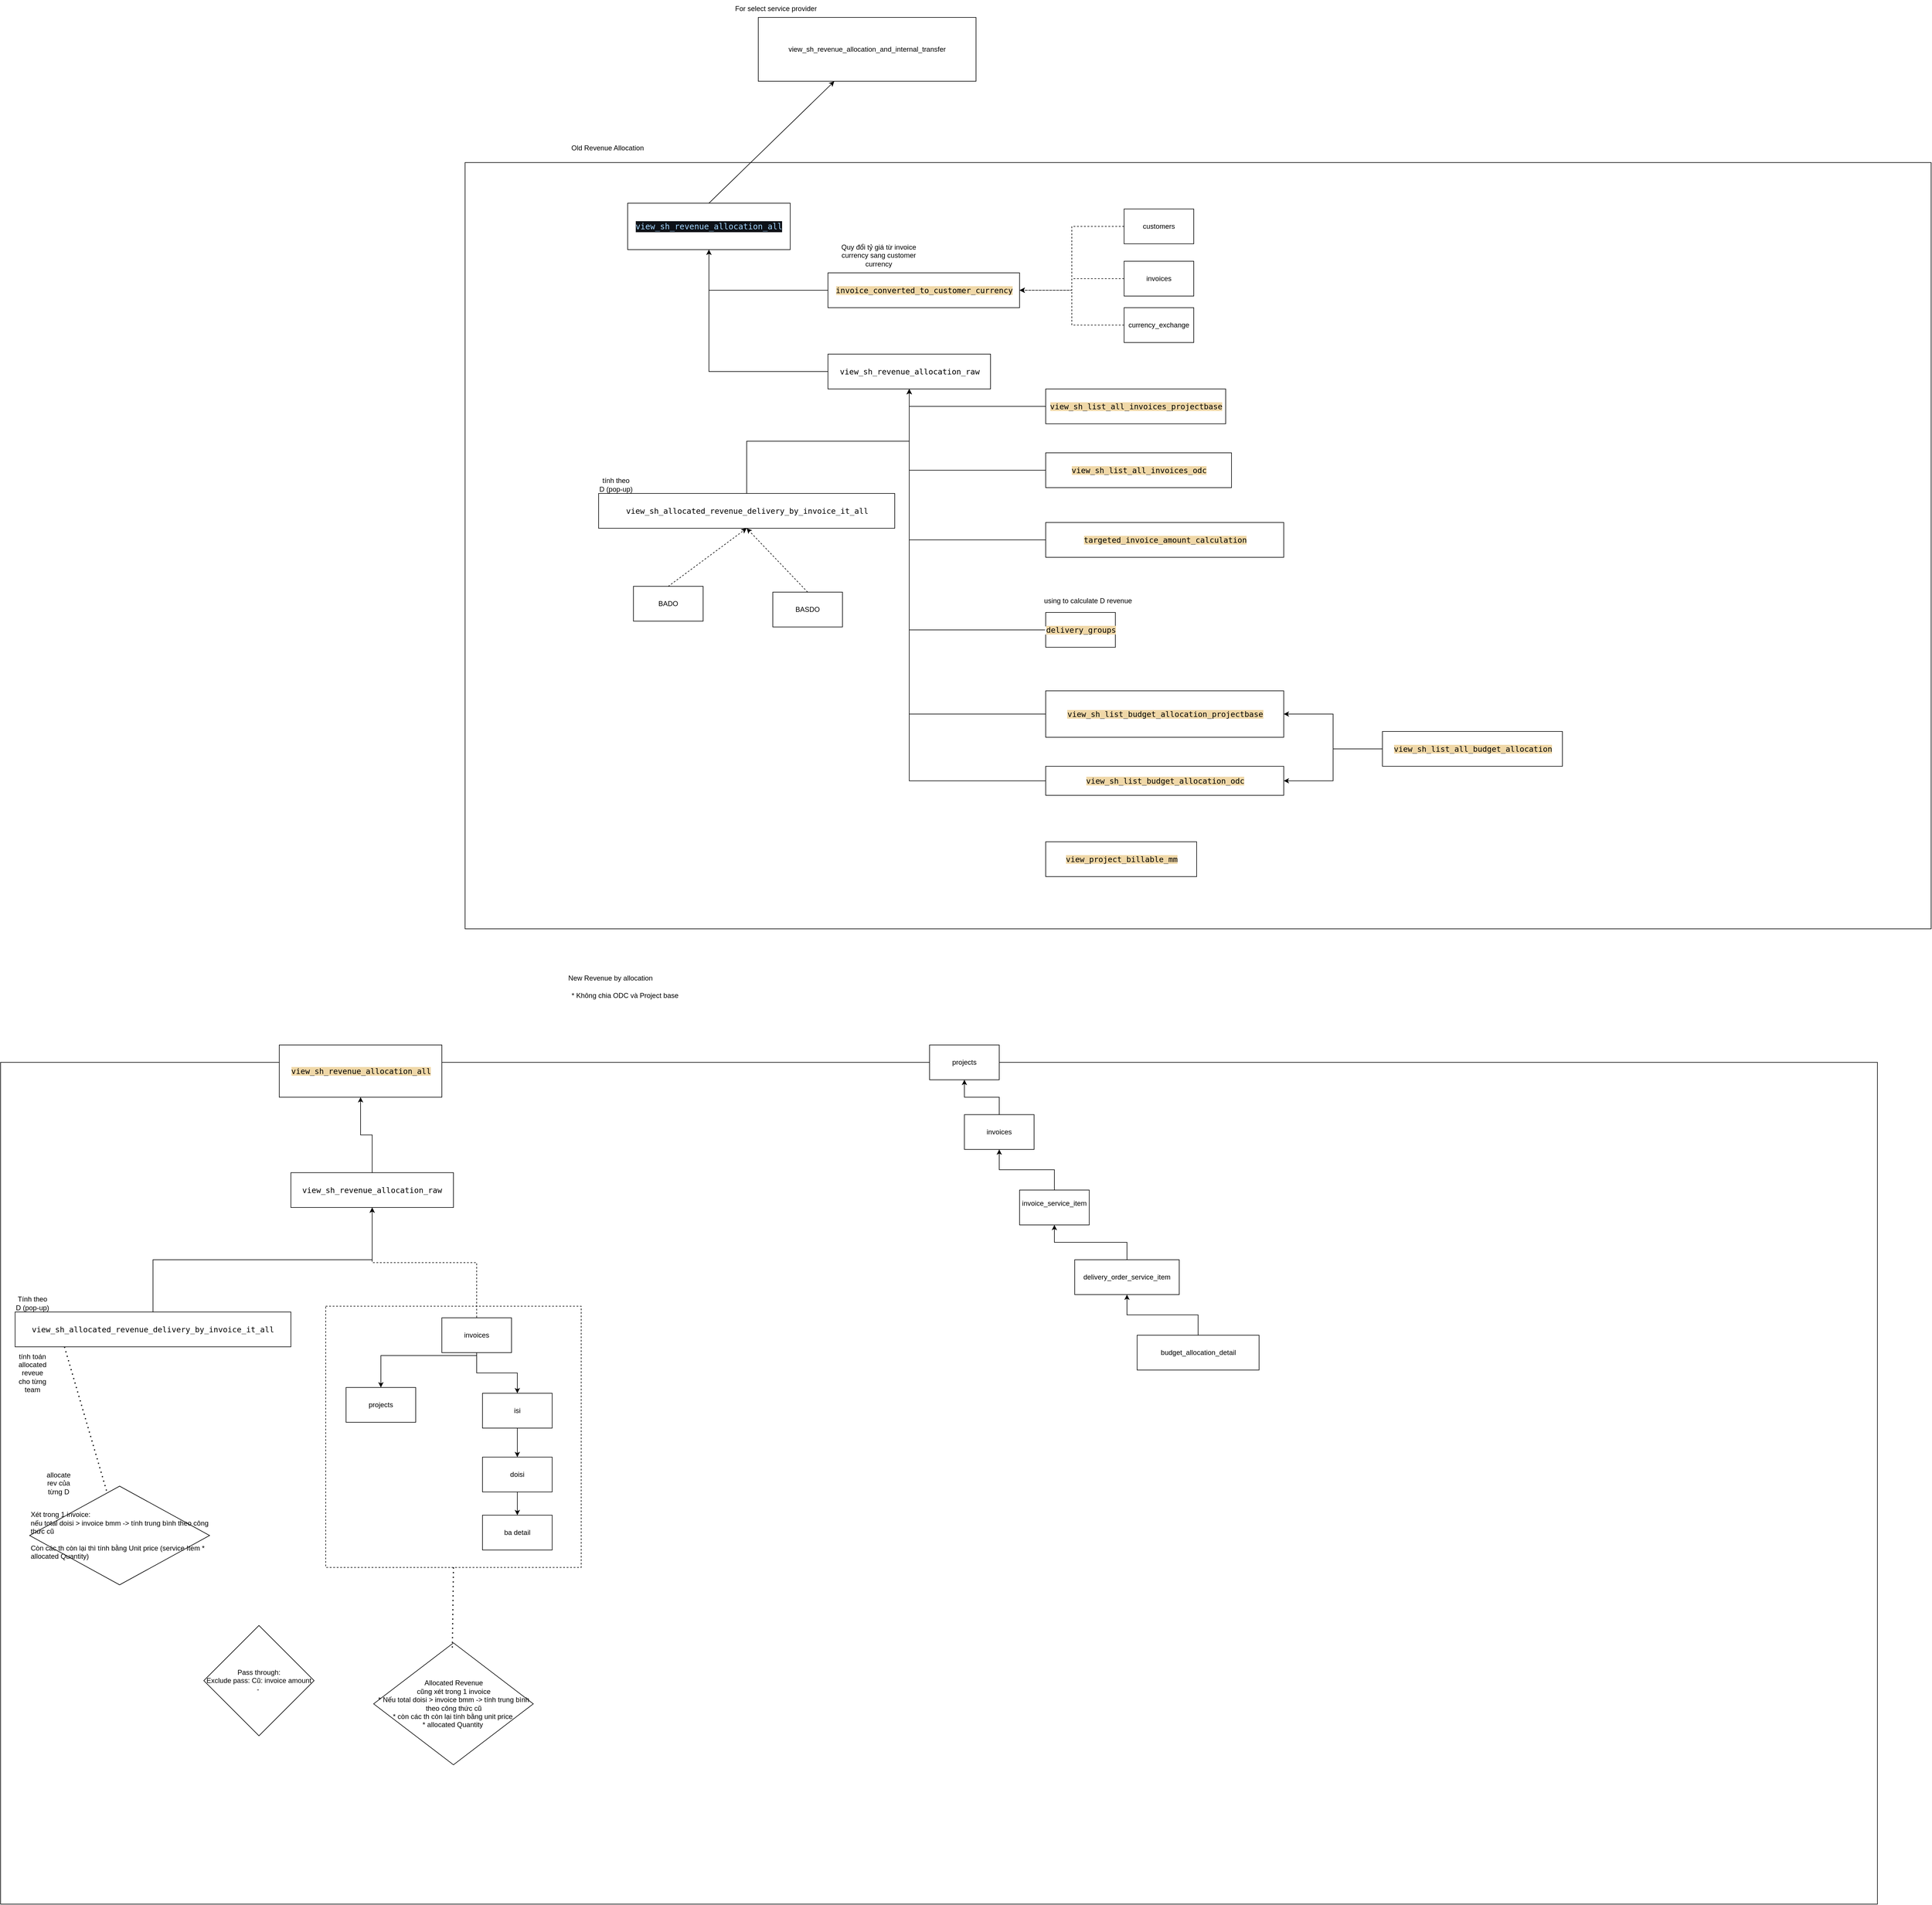 <mxfile version="26.1.1">
  <diagram name="Page-1" id="I4NRFMBkqHI4F45EO0Cm">
    <mxGraphModel dx="3970" dy="1322" grid="1" gridSize="10" guides="1" tooltips="1" connect="1" arrows="1" fold="1" page="1" pageScale="1" pageWidth="850" pageHeight="1100" math="0" shadow="0">
      <root>
        <mxCell id="0" />
        <mxCell id="1" parent="0" />
        <mxCell id="5RvJ00vYP2rqRDzXkOa7-46" value="" style="rounded=0;whiteSpace=wrap;html=1;" parent="1" vertex="1">
          <mxGeometry x="-1000" y="1930" width="3232.5" height="1450" as="geometry" />
        </mxCell>
        <mxCell id="5RvJ00vYP2rqRDzXkOa7-91" value="" style="rounded=0;whiteSpace=wrap;html=1;dashed=1;" parent="1" vertex="1">
          <mxGeometry x="-440" y="2350" width="440" height="450" as="geometry" />
        </mxCell>
        <mxCell id="5RvJ00vYP2rqRDzXkOa7-1" value="" style="rounded=0;whiteSpace=wrap;html=1;" parent="1" vertex="1">
          <mxGeometry x="-200" y="380" width="2525" height="1320" as="geometry" />
        </mxCell>
        <mxCell id="5RvJ00vYP2rqRDzXkOa7-2" value="Old Revenue Allocation" style="text;html=1;align=center;verticalAlign=middle;resizable=0;points=[];autosize=1;strokeColor=none;fillColor=none;" parent="1" vertex="1">
          <mxGeometry x="-30" y="340" width="150" height="30" as="geometry" />
        </mxCell>
        <mxCell id="5RvJ00vYP2rqRDzXkOa7-3" value="&lt;div style=&quot;color: rgb(230, 237, 243); background-color: rgb(13, 17, 23); font-family: &amp;quot;Droid Sans Mono&amp;quot;, &amp;quot;monospace&amp;quot;, monospace; font-size: 14px; line-height: 19px; white-space: pre;&quot;&gt;&lt;span style=&quot;color: #a5d6ff;&quot;&gt;view_sh_revenue_allocation_all&lt;/span&gt;&lt;/div&gt;" style="rounded=0;whiteSpace=wrap;html=1;" parent="1" vertex="1">
          <mxGeometry x="80" y="450" width="280" height="80" as="geometry" />
        </mxCell>
        <mxCell id="5RvJ00vYP2rqRDzXkOa7-5" style="edgeStyle=orthogonalEdgeStyle;rounded=0;orthogonalLoop=1;jettySize=auto;html=1;entryX=0.5;entryY=1;entryDx=0;entryDy=0;" parent="1" source="5RvJ00vYP2rqRDzXkOa7-4" target="5RvJ00vYP2rqRDzXkOa7-3" edge="1">
          <mxGeometry relative="1" as="geometry" />
        </mxCell>
        <mxCell id="5RvJ00vYP2rqRDzXkOa7-4" value="&lt;span style=&quot;background-color:#ffffff;padding:0px 0px 0px 2px;&quot;&gt;&lt;span style=&quot;font-family: Monospace; font-size: 10pt; white-space: pre;&quot;&gt;&lt;span style=&quot;background-color: rgb(240, 216, 168);&quot;&gt;invoice_converted_to_customer_currency&lt;/span&gt;&lt;/span&gt;&lt;/span&gt;" style="rounded=0;whiteSpace=wrap;html=1;" parent="1" vertex="1">
          <mxGeometry x="425" y="570" width="330" height="60" as="geometry" />
        </mxCell>
        <mxCell id="5RvJ00vYP2rqRDzXkOa7-7" style="edgeStyle=orthogonalEdgeStyle;rounded=0;orthogonalLoop=1;jettySize=auto;html=1;entryX=0.5;entryY=1;entryDx=0;entryDy=0;" parent="1" source="5RvJ00vYP2rqRDzXkOa7-6" target="5RvJ00vYP2rqRDzXkOa7-3" edge="1">
          <mxGeometry relative="1" as="geometry">
            <mxPoint x="220" y="540" as="targetPoint" />
          </mxGeometry>
        </mxCell>
        <mxCell id="5RvJ00vYP2rqRDzXkOa7-6" value="&lt;span style=&quot;background-color:#ffffff;padding:0px 0px 0px 2px;&quot;&gt;&lt;span style=&quot;font-family: Monospace; font-size: 10pt; white-space: pre;&quot;&gt;view_sh_revenue_allocation_raw&lt;/span&gt;&lt;/span&gt;" style="rounded=0;whiteSpace=wrap;html=1;" parent="1" vertex="1">
          <mxGeometry x="425" y="710" width="280" height="60" as="geometry" />
        </mxCell>
        <mxCell id="5RvJ00vYP2rqRDzXkOa7-9" value="" style="edgeStyle=orthogonalEdgeStyle;rounded=0;orthogonalLoop=1;jettySize=auto;html=1;" parent="1" source="5RvJ00vYP2rqRDzXkOa7-8" target="5RvJ00vYP2rqRDzXkOa7-6" edge="1">
          <mxGeometry relative="1" as="geometry" />
        </mxCell>
        <mxCell id="5RvJ00vYP2rqRDzXkOa7-8" value="&lt;span style=&quot;background-color:#ffffff;padding:0px 0px 0px 2px;&quot;&gt;&lt;span style=&quot;font-family: Monospace; font-size: 10pt; white-space: pre;&quot;&gt;&lt;span style=&quot;background-color: rgb(240, 216, 168);&quot;&gt;view_sh_list_all_invoices_odc&lt;/span&gt;&lt;/span&gt;&lt;/span&gt;" style="rounded=0;whiteSpace=wrap;html=1;" parent="1" vertex="1">
          <mxGeometry x="800" y="880" width="320" height="60" as="geometry" />
        </mxCell>
        <mxCell id="5RvJ00vYP2rqRDzXkOa7-12" style="edgeStyle=orthogonalEdgeStyle;rounded=0;orthogonalLoop=1;jettySize=auto;html=1;entryX=0.5;entryY=1;entryDx=0;entryDy=0;" parent="1" source="5RvJ00vYP2rqRDzXkOa7-10" target="5RvJ00vYP2rqRDzXkOa7-6" edge="1">
          <mxGeometry relative="1" as="geometry" />
        </mxCell>
        <mxCell id="5RvJ00vYP2rqRDzXkOa7-10" value="&lt;span style=&quot;background-color:#ffffff;padding:0px 0px 0px 2px;&quot;&gt;&lt;span style=&quot;font-family: Monospace; font-size: 10pt; white-space: pre;&quot;&gt;&lt;span style=&quot;background-color: rgb(240, 216, 168);&quot;&gt;view_sh_list_all_invoices_projectbase&lt;/span&gt;&lt;/span&gt;&lt;/span&gt;" style="rounded=0;whiteSpace=wrap;html=1;" parent="1" vertex="1">
          <mxGeometry x="800" y="770" width="310" height="60" as="geometry" />
        </mxCell>
        <mxCell id="5RvJ00vYP2rqRDzXkOa7-21" style="edgeStyle=orthogonalEdgeStyle;rounded=0;orthogonalLoop=1;jettySize=auto;html=1;" parent="1" source="5RvJ00vYP2rqRDzXkOa7-13" target="5RvJ00vYP2rqRDzXkOa7-6" edge="1">
          <mxGeometry relative="1" as="geometry" />
        </mxCell>
        <mxCell id="5RvJ00vYP2rqRDzXkOa7-13" value="&lt;span style=&quot;background-color:#ffffff;padding:0px 0px 0px 2px;&quot;&gt;&lt;span style=&quot;font-family: Monospace; font-size: 10pt; white-space: pre;&quot;&gt;&lt;span style=&quot;background-color: rgb(240, 216, 168);&quot;&gt;targeted_invoice_amount_calculation&lt;/span&gt;&lt;/span&gt;&lt;/span&gt;" style="rounded=0;whiteSpace=wrap;html=1;" parent="1" vertex="1">
          <mxGeometry x="800" y="1000" width="410" height="60" as="geometry" />
        </mxCell>
        <mxCell id="5RvJ00vYP2rqRDzXkOa7-22" style="edgeStyle=orthogonalEdgeStyle;rounded=0;orthogonalLoop=1;jettySize=auto;html=1;entryX=0.5;entryY=1;entryDx=0;entryDy=0;" parent="1" source="5RvJ00vYP2rqRDzXkOa7-16" target="5RvJ00vYP2rqRDzXkOa7-6" edge="1">
          <mxGeometry relative="1" as="geometry" />
        </mxCell>
        <mxCell id="5RvJ00vYP2rqRDzXkOa7-16" value="&lt;span style=&quot;background-color:#ffffff;padding:0px 0px 0px 2px;&quot;&gt;&lt;span style=&quot;font-family: Monospace; font-size: 10pt; white-space: pre;&quot;&gt;&lt;span style=&quot;background-color: rgb(240, 216, 168);&quot;&gt;delivery_groups&lt;/span&gt;&lt;/span&gt;&lt;/span&gt;" style="rounded=0;whiteSpace=wrap;html=1;" parent="1" vertex="1">
          <mxGeometry x="800" y="1155" width="120" height="60" as="geometry" />
        </mxCell>
        <mxCell id="5RvJ00vYP2rqRDzXkOa7-19" value="using to calculate D revenue" style="text;html=1;align=center;verticalAlign=middle;whiteSpace=wrap;rounded=0;" parent="1" vertex="1">
          <mxGeometry x="787.5" y="1120" width="170" height="30" as="geometry" />
        </mxCell>
        <mxCell id="5RvJ00vYP2rqRDzXkOa7-23" value="New Revenue by allocation" style="text;html=1;align=center;verticalAlign=middle;resizable=0;points=[];autosize=1;strokeColor=none;fillColor=none;" parent="1" vertex="1">
          <mxGeometry x="-35" y="1770" width="170" height="30" as="geometry" />
        </mxCell>
        <mxCell id="5RvJ00vYP2rqRDzXkOa7-25" value="* Không chia ODC và Project base" style="text;html=1;align=center;verticalAlign=middle;resizable=0;points=[];autosize=1;strokeColor=none;fillColor=none;" parent="1" vertex="1">
          <mxGeometry x="-30" y="1800" width="210" height="30" as="geometry" />
        </mxCell>
        <mxCell id="5RvJ00vYP2rqRDzXkOa7-37" style="edgeStyle=orthogonalEdgeStyle;rounded=0;orthogonalLoop=1;jettySize=auto;html=1;entryX=0.5;entryY=1;entryDx=0;entryDy=0;" parent="1" source="5RvJ00vYP2rqRDzXkOa7-27" target="5RvJ00vYP2rqRDzXkOa7-6" edge="1">
          <mxGeometry relative="1" as="geometry" />
        </mxCell>
        <mxCell id="5RvJ00vYP2rqRDzXkOa7-27" value="&lt;span style=&quot;background-color:#ffffff;padding:0px 0px 0px 2px;&quot;&gt;&lt;span style=&quot;font-family: Monospace; font-size: 10pt; white-space: pre;&quot;&gt;&lt;span style=&quot;background-color: rgb(240, 216, 168);&quot;&gt;view_sh_list_budget_allocation_projectbase&lt;/span&gt;&lt;/span&gt;&lt;/span&gt;" style="rounded=0;whiteSpace=wrap;html=1;" parent="1" vertex="1">
          <mxGeometry x="800" y="1290" width="410" height="80" as="geometry" />
        </mxCell>
        <mxCell id="5RvJ00vYP2rqRDzXkOa7-38" style="edgeStyle=orthogonalEdgeStyle;rounded=0;orthogonalLoop=1;jettySize=auto;html=1;entryX=0.5;entryY=1;entryDx=0;entryDy=0;" parent="1" source="5RvJ00vYP2rqRDzXkOa7-28" target="5RvJ00vYP2rqRDzXkOa7-6" edge="1">
          <mxGeometry relative="1" as="geometry" />
        </mxCell>
        <mxCell id="5RvJ00vYP2rqRDzXkOa7-28" value="&lt;span style=&quot;background-color:#ffffff;padding:0px 0px 0px 2px;&quot;&gt;&lt;span style=&quot;color:#000000;background-color:#ffffff;font-family:&amp;quot;Monospace&amp;quot;;font-size:10pt;white-space:pre;&quot;&gt;&lt;span style=&quot;color:#000000;background-color:#f0d8a8;&quot;&gt;view_sh_list_budget_allocation_odc&lt;/span&gt;&lt;/span&gt;&lt;/span&gt;" style="rounded=0;whiteSpace=wrap;html=1;" parent="1" vertex="1">
          <mxGeometry x="800" y="1420" width="410" height="50" as="geometry" />
        </mxCell>
        <mxCell id="5RvJ00vYP2rqRDzXkOa7-32" value="&lt;span style=&quot;background-color:#ffffff;padding:0px 0px 0px 2px;&quot;&gt;&lt;span style=&quot;font-family: Monospace; font-size: 10pt; white-space: pre;&quot;&gt;&lt;span style=&quot;background-color: rgb(240, 216, 168);&quot;&gt;view_project_billable_mm&lt;/span&gt;&lt;/span&gt;&lt;/span&gt;" style="rounded=0;whiteSpace=wrap;html=1;" parent="1" vertex="1">
          <mxGeometry x="800" y="1550" width="260" height="60" as="geometry" />
        </mxCell>
        <mxCell id="5RvJ00vYP2rqRDzXkOa7-35" style="edgeStyle=orthogonalEdgeStyle;rounded=0;orthogonalLoop=1;jettySize=auto;html=1;entryX=1;entryY=0.5;entryDx=0;entryDy=0;" parent="1" source="5RvJ00vYP2rqRDzXkOa7-34" target="5RvJ00vYP2rqRDzXkOa7-27" edge="1">
          <mxGeometry relative="1" as="geometry" />
        </mxCell>
        <mxCell id="5RvJ00vYP2rqRDzXkOa7-36" style="edgeStyle=orthogonalEdgeStyle;rounded=0;orthogonalLoop=1;jettySize=auto;html=1;" parent="1" source="5RvJ00vYP2rqRDzXkOa7-34" target="5RvJ00vYP2rqRDzXkOa7-28" edge="1">
          <mxGeometry relative="1" as="geometry" />
        </mxCell>
        <mxCell id="5RvJ00vYP2rqRDzXkOa7-34" value="&lt;span style=&quot;background-color:#ffffff;padding:0px 0px 0px 2px;&quot;&gt;&lt;span style=&quot;font-family: Monospace; font-size: 10pt; white-space: pre;&quot;&gt;&lt;span style=&quot;background-color: rgb(240, 216, 168);&quot;&gt;view_sh_list_all_budget_allocation&lt;/span&gt;&lt;/span&gt;&lt;/span&gt;" style="rounded=0;whiteSpace=wrap;html=1;" parent="1" vertex="1">
          <mxGeometry x="1380" y="1360" width="310" height="60" as="geometry" />
        </mxCell>
        <mxCell id="5RvJ00vYP2rqRDzXkOa7-40" style="edgeStyle=orthogonalEdgeStyle;rounded=0;orthogonalLoop=1;jettySize=auto;html=1;entryX=0.5;entryY=1;entryDx=0;entryDy=0;" parent="1" source="5RvJ00vYP2rqRDzXkOa7-39" target="5RvJ00vYP2rqRDzXkOa7-6" edge="1">
          <mxGeometry relative="1" as="geometry" />
        </mxCell>
        <mxCell id="5RvJ00vYP2rqRDzXkOa7-39" value="&lt;span style=&quot;background-color:#ffffff;padding:0px 0px 0px 2px;&quot;&gt;&lt;span style=&quot;color:#000000;background-color:#ffffff;font-family:&amp;quot;Monospace&amp;quot;;font-size:10pt;white-space:pre;&quot;&gt;&lt;span style=&quot;color:#000000;&quot;&gt;view_sh_allocated_revenue_delivery_by_invoice_it_all&lt;/span&gt;&lt;/span&gt;&lt;/span&gt;" style="rounded=0;whiteSpace=wrap;html=1;" parent="1" vertex="1">
          <mxGeometry x="30" y="950" width="510" height="60" as="geometry" />
        </mxCell>
        <mxCell id="5RvJ00vYP2rqRDzXkOa7-41" value="" style="endArrow=classic;dashed=1;html=1;rounded=0;entryX=0.5;entryY=1;entryDx=0;entryDy=0;exitX=0.5;exitY=0;exitDx=0;exitDy=0;endFill=1;" parent="1" source="5RvJ00vYP2rqRDzXkOa7-42" target="5RvJ00vYP2rqRDzXkOa7-39" edge="1">
          <mxGeometry width="50" height="50" relative="1" as="geometry">
            <mxPoint x="200" y="1040" as="sourcePoint" />
            <mxPoint x="250" y="990" as="targetPoint" />
          </mxGeometry>
        </mxCell>
        <mxCell id="5RvJ00vYP2rqRDzXkOa7-42" value="BADO" style="rounded=0;whiteSpace=wrap;html=1;" parent="1" vertex="1">
          <mxGeometry x="90" y="1110" width="120" height="60" as="geometry" />
        </mxCell>
        <mxCell id="5RvJ00vYP2rqRDzXkOa7-43" value="BASDO" style="rounded=0;whiteSpace=wrap;html=1;" parent="1" vertex="1">
          <mxGeometry x="330" y="1120" width="120" height="60" as="geometry" />
        </mxCell>
        <mxCell id="5RvJ00vYP2rqRDzXkOa7-44" value="" style="endArrow=classic;dashed=1;html=1;rounded=0;entryX=0.5;entryY=1;entryDx=0;entryDy=0;exitX=0.5;exitY=0;exitDx=0;exitDy=0;startArrow=none;startFill=0;endFill=1;" parent="1" source="5RvJ00vYP2rqRDzXkOa7-43" target="5RvJ00vYP2rqRDzXkOa7-39" edge="1">
          <mxGeometry width="50" height="50" relative="1" as="geometry">
            <mxPoint x="200" y="1040" as="sourcePoint" />
            <mxPoint x="250" y="990" as="targetPoint" />
          </mxGeometry>
        </mxCell>
        <mxCell id="5RvJ00vYP2rqRDzXkOa7-45" value="Quy đổi tỷ giá từ invoice currency sang customer currency" style="text;html=1;align=center;verticalAlign=middle;whiteSpace=wrap;rounded=0;" parent="1" vertex="1">
          <mxGeometry x="425" y="510" width="175" height="60" as="geometry" />
        </mxCell>
        <mxCell id="5RvJ00vYP2rqRDzXkOa7-49" value="&lt;span style=&quot;background-color:#ffffff;padding:0px 0px 0px 2px;&quot;&gt;&lt;span style=&quot;font-family: Monospace; font-size: 10pt; white-space: pre;&quot;&gt;&lt;span style=&quot;background-color: rgb(240, 216, 168);&quot;&gt;view_sh_revenue_allocation_all&lt;/span&gt;&lt;/span&gt;&lt;/span&gt;" style="rounded=0;whiteSpace=wrap;html=1;" parent="1" vertex="1">
          <mxGeometry x="-520" y="1900" width="280" height="90" as="geometry" />
        </mxCell>
        <mxCell id="5RvJ00vYP2rqRDzXkOa7-60" style="edgeStyle=orthogonalEdgeStyle;rounded=0;orthogonalLoop=1;jettySize=auto;html=1;" parent="1" source="5RvJ00vYP2rqRDzXkOa7-50" target="5RvJ00vYP2rqRDzXkOa7-51" edge="1">
          <mxGeometry relative="1" as="geometry" />
        </mxCell>
        <mxCell id="5RvJ00vYP2rqRDzXkOa7-50" value="invoices" style="rounded=0;whiteSpace=wrap;html=1;" parent="1" vertex="1">
          <mxGeometry x="660" y="2020" width="120" height="60" as="geometry" />
        </mxCell>
        <mxCell id="5RvJ00vYP2rqRDzXkOa7-51" value="projects" style="rounded=0;whiteSpace=wrap;html=1;" parent="1" vertex="1">
          <mxGeometry x="600" y="1900" width="120" height="60" as="geometry" />
        </mxCell>
        <mxCell id="5RvJ00vYP2rqRDzXkOa7-56" style="edgeStyle=orthogonalEdgeStyle;rounded=0;orthogonalLoop=1;jettySize=auto;html=1;entryX=1;entryY=0.5;entryDx=0;entryDy=0;dashed=1;" parent="1" source="5RvJ00vYP2rqRDzXkOa7-53" target="5RvJ00vYP2rqRDzXkOa7-4" edge="1">
          <mxGeometry relative="1" as="geometry" />
        </mxCell>
        <mxCell id="5RvJ00vYP2rqRDzXkOa7-53" value="customers" style="rounded=0;whiteSpace=wrap;html=1;" parent="1" vertex="1">
          <mxGeometry x="935" y="460" width="120" height="60" as="geometry" />
        </mxCell>
        <mxCell id="5RvJ00vYP2rqRDzXkOa7-57" style="edgeStyle=orthogonalEdgeStyle;rounded=0;orthogonalLoop=1;jettySize=auto;html=1;entryX=1;entryY=0.5;entryDx=0;entryDy=0;dashed=1;" parent="1" source="5RvJ00vYP2rqRDzXkOa7-54" target="5RvJ00vYP2rqRDzXkOa7-4" edge="1">
          <mxGeometry relative="1" as="geometry" />
        </mxCell>
        <mxCell id="5RvJ00vYP2rqRDzXkOa7-54" value="invoices" style="rounded=0;whiteSpace=wrap;html=1;" parent="1" vertex="1">
          <mxGeometry x="935" y="550" width="120" height="60" as="geometry" />
        </mxCell>
        <mxCell id="5RvJ00vYP2rqRDzXkOa7-59" style="edgeStyle=orthogonalEdgeStyle;rounded=0;orthogonalLoop=1;jettySize=auto;html=1;entryX=1;entryY=0.5;entryDx=0;entryDy=0;dashed=1;" parent="1" source="5RvJ00vYP2rqRDzXkOa7-55" target="5RvJ00vYP2rqRDzXkOa7-4" edge="1">
          <mxGeometry relative="1" as="geometry" />
        </mxCell>
        <mxCell id="5RvJ00vYP2rqRDzXkOa7-55" value="currency_exchange" style="rounded=0;whiteSpace=wrap;html=1;" parent="1" vertex="1">
          <mxGeometry x="935" y="630" width="120" height="60" as="geometry" />
        </mxCell>
        <mxCell id="5RvJ00vYP2rqRDzXkOa7-62" style="edgeStyle=orthogonalEdgeStyle;rounded=0;orthogonalLoop=1;jettySize=auto;html=1;entryX=0.5;entryY=1;entryDx=0;entryDy=0;" parent="1" source="5RvJ00vYP2rqRDzXkOa7-61" target="5RvJ00vYP2rqRDzXkOa7-50" edge="1">
          <mxGeometry relative="1" as="geometry" />
        </mxCell>
        <mxCell id="5RvJ00vYP2rqRDzXkOa7-61" value="invoice_service_item&lt;div&gt;&lt;br&gt;&lt;/div&gt;" style="rounded=0;whiteSpace=wrap;html=1;" parent="1" vertex="1">
          <mxGeometry x="755" y="2150" width="120" height="60" as="geometry" />
        </mxCell>
        <mxCell id="5RvJ00vYP2rqRDzXkOa7-64" style="edgeStyle=orthogonalEdgeStyle;rounded=0;orthogonalLoop=1;jettySize=auto;html=1;entryX=0.5;entryY=1;entryDx=0;entryDy=0;" parent="1" source="5RvJ00vYP2rqRDzXkOa7-63" target="5RvJ00vYP2rqRDzXkOa7-61" edge="1">
          <mxGeometry relative="1" as="geometry" />
        </mxCell>
        <mxCell id="5RvJ00vYP2rqRDzXkOa7-63" value="delivery_order_service_item" style="rounded=0;whiteSpace=wrap;html=1;" parent="1" vertex="1">
          <mxGeometry x="850" y="2270" width="180" height="60" as="geometry" />
        </mxCell>
        <mxCell id="5RvJ00vYP2rqRDzXkOa7-66" style="edgeStyle=orthogonalEdgeStyle;rounded=0;orthogonalLoop=1;jettySize=auto;html=1;entryX=0.5;entryY=1;entryDx=0;entryDy=0;" parent="1" source="5RvJ00vYP2rqRDzXkOa7-65" target="5RvJ00vYP2rqRDzXkOa7-63" edge="1">
          <mxGeometry relative="1" as="geometry" />
        </mxCell>
        <mxCell id="5RvJ00vYP2rqRDzXkOa7-65" value="budget_allocation_detail" style="rounded=0;whiteSpace=wrap;html=1;" parent="1" vertex="1">
          <mxGeometry x="957.5" y="2400" width="210" height="60" as="geometry" />
        </mxCell>
        <mxCell id="5RvJ00vYP2rqRDzXkOa7-68" style="edgeStyle=orthogonalEdgeStyle;rounded=0;orthogonalLoop=1;jettySize=auto;html=1;" parent="1" source="5RvJ00vYP2rqRDzXkOa7-67" target="5RvJ00vYP2rqRDzXkOa7-71" edge="1">
          <mxGeometry relative="1" as="geometry" />
        </mxCell>
        <mxCell id="5RvJ00vYP2rqRDzXkOa7-67" value="&lt;span style=&quot;font-family: monospace; font-size: 13.333px; white-space: pre; background-color: rgb(255, 255, 255);&quot;&gt;view_sh_allocated_revenue_delivery_by_invoice_it_all&lt;/span&gt;" style="rounded=0;whiteSpace=wrap;html=1;" parent="1" vertex="1">
          <mxGeometry x="-975" y="2360" width="475" height="60" as="geometry" />
        </mxCell>
        <mxCell id="5RvJ00vYP2rqRDzXkOa7-73" style="edgeStyle=orthogonalEdgeStyle;rounded=0;orthogonalLoop=1;jettySize=auto;html=1;entryX=0.5;entryY=1;entryDx=0;entryDy=0;" parent="1" source="5RvJ00vYP2rqRDzXkOa7-71" target="5RvJ00vYP2rqRDzXkOa7-49" edge="1">
          <mxGeometry relative="1" as="geometry" />
        </mxCell>
        <mxCell id="5RvJ00vYP2rqRDzXkOa7-82" style="edgeStyle=orthogonalEdgeStyle;rounded=0;orthogonalLoop=1;jettySize=auto;html=1;entryX=0.5;entryY=0;entryDx=0;entryDy=0;dashed=1;endArrow=none;endFill=1;startFill=1;startArrow=classic;" parent="1" source="5RvJ00vYP2rqRDzXkOa7-71" target="5RvJ00vYP2rqRDzXkOa7-78" edge="1">
          <mxGeometry relative="1" as="geometry" />
        </mxCell>
        <mxCell id="5RvJ00vYP2rqRDzXkOa7-71" value="&lt;span style=&quot;font-family: monospace; font-size: 13.333px; white-space: pre; background-color: rgb(255, 255, 255);&quot;&gt;view_sh_revenue_allocation_raw&lt;/span&gt;" style="rounded=0;whiteSpace=wrap;html=1;" parent="1" vertex="1">
          <mxGeometry x="-500" y="2120" width="280" height="60" as="geometry" />
        </mxCell>
        <mxCell id="5RvJ00vYP2rqRDzXkOa7-74" value="Tính theo D (pop-up)" style="text;html=1;align=center;verticalAlign=middle;whiteSpace=wrap;rounded=0;" parent="1" vertex="1">
          <mxGeometry x="-975" y="2330" width="60" height="30" as="geometry" />
        </mxCell>
        <mxCell id="5RvJ00vYP2rqRDzXkOa7-75" value="tính theo D (pop-up)" style="text;html=1;align=center;verticalAlign=middle;whiteSpace=wrap;rounded=0;" parent="1" vertex="1">
          <mxGeometry x="30" y="920" width="60" height="30" as="geometry" />
        </mxCell>
        <mxCell id="5RvJ00vYP2rqRDzXkOa7-81" value="" style="edgeStyle=orthogonalEdgeStyle;rounded=0;orthogonalLoop=1;jettySize=auto;html=1;" parent="1" source="5RvJ00vYP2rqRDzXkOa7-78" target="5RvJ00vYP2rqRDzXkOa7-79" edge="1">
          <mxGeometry relative="1" as="geometry">
            <Array as="points">
              <mxPoint x="-290" y="2435" />
              <mxPoint x="-280" y="2435" />
            </Array>
          </mxGeometry>
        </mxCell>
        <mxCell id="5RvJ00vYP2rqRDzXkOa7-84" style="edgeStyle=orthogonalEdgeStyle;rounded=0;orthogonalLoop=1;jettySize=auto;html=1;" parent="1" source="5RvJ00vYP2rqRDzXkOa7-78" target="5RvJ00vYP2rqRDzXkOa7-83" edge="1">
          <mxGeometry relative="1" as="geometry" />
        </mxCell>
        <mxCell id="5RvJ00vYP2rqRDzXkOa7-78" value="invoices" style="rounded=0;whiteSpace=wrap;html=1;" parent="1" vertex="1">
          <mxGeometry x="-240" y="2370" width="120" height="60" as="geometry" />
        </mxCell>
        <mxCell id="5RvJ00vYP2rqRDzXkOa7-79" value="projects" style="rounded=0;whiteSpace=wrap;html=1;" parent="1" vertex="1">
          <mxGeometry x="-405" y="2490" width="120" height="60" as="geometry" />
        </mxCell>
        <mxCell id="5RvJ00vYP2rqRDzXkOa7-86" style="edgeStyle=orthogonalEdgeStyle;rounded=0;orthogonalLoop=1;jettySize=auto;html=1;entryX=0.5;entryY=0;entryDx=0;entryDy=0;" parent="1" source="5RvJ00vYP2rqRDzXkOa7-83" target="5RvJ00vYP2rqRDzXkOa7-85" edge="1">
          <mxGeometry relative="1" as="geometry" />
        </mxCell>
        <mxCell id="5RvJ00vYP2rqRDzXkOa7-83" value="isi" style="rounded=0;whiteSpace=wrap;html=1;" parent="1" vertex="1">
          <mxGeometry x="-170" y="2500" width="120" height="60" as="geometry" />
        </mxCell>
        <mxCell id="5RvJ00vYP2rqRDzXkOa7-88" style="edgeStyle=orthogonalEdgeStyle;rounded=0;orthogonalLoop=1;jettySize=auto;html=1;" parent="1" source="5RvJ00vYP2rqRDzXkOa7-85" target="5RvJ00vYP2rqRDzXkOa7-87" edge="1">
          <mxGeometry relative="1" as="geometry" />
        </mxCell>
        <mxCell id="5RvJ00vYP2rqRDzXkOa7-85" value="doisi" style="rounded=0;whiteSpace=wrap;html=1;" parent="1" vertex="1">
          <mxGeometry x="-170" y="2610" width="120" height="60" as="geometry" />
        </mxCell>
        <mxCell id="5RvJ00vYP2rqRDzXkOa7-87" value="ba detail" style="rounded=0;whiteSpace=wrap;html=1;" parent="1" vertex="1">
          <mxGeometry x="-170" y="2710" width="120" height="60" as="geometry" />
        </mxCell>
        <mxCell id="5RvJ00vYP2rqRDzXkOa7-89" value="tính toán allocated reveue cho từng team" style="text;html=1;align=center;verticalAlign=middle;whiteSpace=wrap;rounded=0;" parent="1" vertex="1">
          <mxGeometry x="-975" y="2450" width="60" height="30" as="geometry" />
        </mxCell>
        <mxCell id="5RvJ00vYP2rqRDzXkOa7-93" value="" style="endArrow=none;dashed=1;html=1;dashPattern=1 3;strokeWidth=2;rounded=0;exitX=0.179;exitY=1;exitDx=0;exitDy=0;exitPerimeter=0;" parent="1" source="5RvJ00vYP2rqRDzXkOa7-67" target="5RvJ00vYP2rqRDzXkOa7-95" edge="1">
          <mxGeometry width="50" height="50" relative="1" as="geometry">
            <mxPoint x="-540" y="2500" as="sourcePoint" />
            <mxPoint x="-490" y="2450" as="targetPoint" />
          </mxGeometry>
        </mxCell>
        <mxCell id="5RvJ00vYP2rqRDzXkOa7-95" value="&lt;div&gt;Xét trong 1 invoice:&lt;/div&gt;nếu total doisi &amp;gt; invoice bmm -&amp;gt; tính trung bình theo công thức cũ&amp;nbsp;&lt;div&gt;&lt;br&gt;&lt;/div&gt;&lt;div&gt;Còn các th còn lại thì tính bằng Unit price (service Item * allocated Quantity)&lt;/div&gt;" style="rhombus;whiteSpace=wrap;html=1;align=left;" parent="1" vertex="1">
          <mxGeometry x="-950" y="2660" width="310" height="170" as="geometry" />
        </mxCell>
        <mxCell id="5RvJ00vYP2rqRDzXkOa7-97" value="allocate rev của từng D" style="text;html=1;align=center;verticalAlign=middle;whiteSpace=wrap;rounded=0;" parent="1" vertex="1">
          <mxGeometry x="-930" y="2640" width="60" height="30" as="geometry" />
        </mxCell>
        <mxCell id="5RvJ00vYP2rqRDzXkOa7-98" value="Allocated Revenue&lt;div&gt;cũng xét trong 1 invoice&lt;/div&gt;&lt;div&gt;* Nếu total doisi &amp;gt; invoice bmm -&amp;gt; tính trung bình theo công thức cũ&lt;/div&gt;&lt;div&gt;&lt;span style=&quot;background-color: transparent; color: light-dark(rgb(0, 0, 0), rgb(255, 255, 255));&quot;&gt;* còn các th còn lại tính bằng unit price&amp;nbsp;&lt;/span&gt;&lt;/div&gt;&lt;div&gt;&lt;span style=&quot;background-color: transparent; color: light-dark(rgb(0, 0, 0), rgb(255, 255, 255));&quot;&gt;* allocated Quantity&amp;nbsp;&lt;/span&gt;&lt;/div&gt;" style="rhombus;whiteSpace=wrap;html=1;" parent="1" vertex="1">
          <mxGeometry x="-357.5" y="2930" width="275" height="210" as="geometry" />
        </mxCell>
        <mxCell id="5RvJ00vYP2rqRDzXkOa7-99" value="" style="endArrow=none;dashed=1;html=1;dashPattern=1 3;strokeWidth=2;rounded=0;entryX=0.5;entryY=1;entryDx=0;entryDy=0;exitX=0.493;exitY=0.038;exitDx=0;exitDy=0;exitPerimeter=0;" parent="1" source="5RvJ00vYP2rqRDzXkOa7-98" target="5RvJ00vYP2rqRDzXkOa7-91" edge="1">
          <mxGeometry width="50" height="50" relative="1" as="geometry">
            <mxPoint x="-460" y="2740" as="sourcePoint" />
            <mxPoint x="-410" y="2690" as="targetPoint" />
          </mxGeometry>
        </mxCell>
        <mxCell id="5RvJ00vYP2rqRDzXkOa7-100" value="Pass through:&lt;div&gt;Exclude pass: Cũ: invoice amount -&amp;nbsp;&lt;/div&gt;" style="rhombus;whiteSpace=wrap;html=1;rotation=0;direction=south;" parent="1" vertex="1">
          <mxGeometry x="-650" y="2900" width="190" height="190" as="geometry" />
        </mxCell>
        <mxCell id="5RvJ00vYP2rqRDzXkOa7-101" value="" style="endArrow=classic;html=1;rounded=0;exitX=0.5;exitY=0;exitDx=0;exitDy=0;" parent="1" source="5RvJ00vYP2rqRDzXkOa7-3" target="5RvJ00vYP2rqRDzXkOa7-102" edge="1">
          <mxGeometry width="50" height="50" relative="1" as="geometry">
            <mxPoint x="500" y="340" as="sourcePoint" />
            <mxPoint x="340" y="190" as="targetPoint" />
          </mxGeometry>
        </mxCell>
        <mxCell id="5RvJ00vYP2rqRDzXkOa7-102" value="view_sh_revenue_allocation_and_internal_transfer" style="rounded=0;whiteSpace=wrap;html=1;" parent="1" vertex="1">
          <mxGeometry x="305" y="130" width="375" height="110" as="geometry" />
        </mxCell>
        <mxCell id="5RvJ00vYP2rqRDzXkOa7-103" value="For select service provider" style="text;html=1;align=center;verticalAlign=middle;resizable=0;points=[];autosize=1;strokeColor=none;fillColor=none;" parent="1" vertex="1">
          <mxGeometry x="255" y="100" width="160" height="30" as="geometry" />
        </mxCell>
      </root>
    </mxGraphModel>
  </diagram>
</mxfile>
